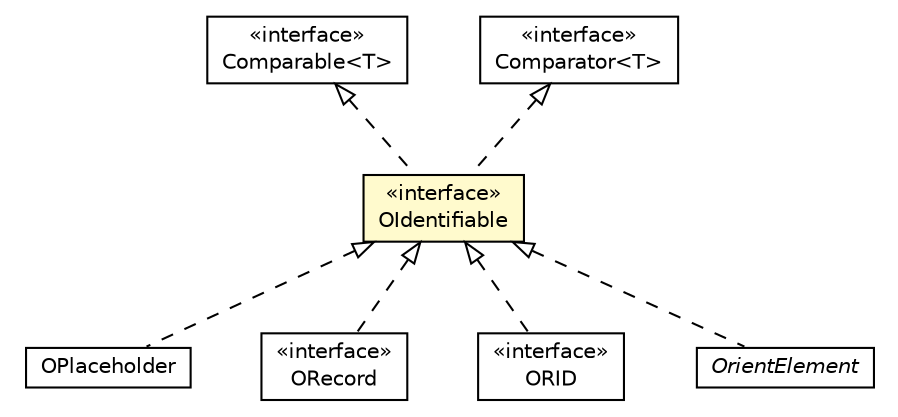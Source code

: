 #!/usr/local/bin/dot
#
# Class diagram 
# Generated by UMLGraph version R5_6-24-gf6e263 (http://www.umlgraph.org/)
#

digraph G {
	edge [fontname="Helvetica",fontsize=10,labelfontname="Helvetica",labelfontsize=10];
	node [fontname="Helvetica",fontsize=10,shape=plaintext];
	nodesep=0.25;
	ranksep=0.5;
	// com.orientechnologies.orient.core.db.record.OPlaceholder
	c3881021 [label=<<table title="com.orientechnologies.orient.core.db.record.OPlaceholder" border="0" cellborder="1" cellspacing="0" cellpadding="2" port="p" href="./OPlaceholder.html">
		<tr><td><table border="0" cellspacing="0" cellpadding="1">
<tr><td align="center" balign="center"> OPlaceholder </td></tr>
		</table></td></tr>
		</table>>, URL="./OPlaceholder.html", fontname="Helvetica", fontcolor="black", fontsize=10.0];
	// com.orientechnologies.orient.core.db.record.OIdentifiable
	c3881026 [label=<<table title="com.orientechnologies.orient.core.db.record.OIdentifiable" border="0" cellborder="1" cellspacing="0" cellpadding="2" port="p" bgcolor="lemonChiffon" href="./OIdentifiable.html">
		<tr><td><table border="0" cellspacing="0" cellpadding="1">
<tr><td align="center" balign="center"> &#171;interface&#187; </td></tr>
<tr><td align="center" balign="center"> OIdentifiable </td></tr>
		</table></td></tr>
		</table>>, URL="./OIdentifiable.html", fontname="Helvetica", fontcolor="black", fontsize=10.0];
	// com.orientechnologies.orient.core.record.ORecord
	c3881115 [label=<<table title="com.orientechnologies.orient.core.record.ORecord" border="0" cellborder="1" cellspacing="0" cellpadding="2" port="p" href="../../record/ORecord.html">
		<tr><td><table border="0" cellspacing="0" cellpadding="1">
<tr><td align="center" balign="center"> &#171;interface&#187; </td></tr>
<tr><td align="center" balign="center"> ORecord </td></tr>
		</table></td></tr>
		</table>>, URL="../../record/ORecord.html", fontname="Helvetica", fontcolor="black", fontsize=10.0];
	// com.orientechnologies.orient.core.id.ORID
	c3881285 [label=<<table title="com.orientechnologies.orient.core.id.ORID" border="0" cellborder="1" cellspacing="0" cellpadding="2" port="p" href="../../id/ORID.html">
		<tr><td><table border="0" cellspacing="0" cellpadding="1">
<tr><td align="center" balign="center"> &#171;interface&#187; </td></tr>
<tr><td align="center" balign="center"> ORID </td></tr>
		</table></td></tr>
		</table>>, URL="../../id/ORID.html", fontname="Helvetica", fontcolor="black", fontsize=10.0];
	// com.tinkerpop.blueprints.impls.orient.OrientElement
	c3883180 [label=<<table title="com.tinkerpop.blueprints.impls.orient.OrientElement" border="0" cellborder="1" cellspacing="0" cellpadding="2" port="p" href="../../../../../tinkerpop/blueprints/impls/orient/OrientElement.html">
		<tr><td><table border="0" cellspacing="0" cellpadding="1">
<tr><td align="center" balign="center"><font face="Helvetica-Oblique"> OrientElement </font></td></tr>
		</table></td></tr>
		</table>>, URL="../../../../../tinkerpop/blueprints/impls/orient/OrientElement.html", fontname="Helvetica", fontcolor="black", fontsize=10.0];
	//com.orientechnologies.orient.core.db.record.OPlaceholder implements com.orientechnologies.orient.core.db.record.OIdentifiable
	c3881026:p -> c3881021:p [dir=back,arrowtail=empty,style=dashed];
	//com.orientechnologies.orient.core.db.record.OIdentifiable implements java.lang.Comparable<T>
	c3883526:p -> c3881026:p [dir=back,arrowtail=empty,style=dashed];
	//com.orientechnologies.orient.core.db.record.OIdentifiable implements java.util.Comparator<T>
	c3883527:p -> c3881026:p [dir=back,arrowtail=empty,style=dashed];
	//com.orientechnologies.orient.core.record.ORecord implements com.orientechnologies.orient.core.db.record.OIdentifiable
	c3881026:p -> c3881115:p [dir=back,arrowtail=empty,style=dashed];
	//com.orientechnologies.orient.core.id.ORID implements com.orientechnologies.orient.core.db.record.OIdentifiable
	c3881026:p -> c3881285:p [dir=back,arrowtail=empty,style=dashed];
	//com.tinkerpop.blueprints.impls.orient.OrientElement implements com.orientechnologies.orient.core.db.record.OIdentifiable
	c3881026:p -> c3883180:p [dir=back,arrowtail=empty,style=dashed];
	// java.lang.Comparable<T>
	c3883526 [label=<<table title="java.lang.Comparable" border="0" cellborder="1" cellspacing="0" cellpadding="2" port="p" href="http://java.sun.com/j2se/1.4.2/docs/api/java/lang/Comparable.html">
		<tr><td><table border="0" cellspacing="0" cellpadding="1">
<tr><td align="center" balign="center"> &#171;interface&#187; </td></tr>
<tr><td align="center" balign="center"> Comparable&lt;T&gt; </td></tr>
		</table></td></tr>
		</table>>, URL="http://java.sun.com/j2se/1.4.2/docs/api/java/lang/Comparable.html", fontname="Helvetica", fontcolor="black", fontsize=10.0];
	// java.util.Comparator<T>
	c3883527 [label=<<table title="java.util.Comparator" border="0" cellborder="1" cellspacing="0" cellpadding="2" port="p" href="http://java.sun.com/j2se/1.4.2/docs/api/java/util/Comparator.html">
		<tr><td><table border="0" cellspacing="0" cellpadding="1">
<tr><td align="center" balign="center"> &#171;interface&#187; </td></tr>
<tr><td align="center" balign="center"> Comparator&lt;T&gt; </td></tr>
		</table></td></tr>
		</table>>, URL="http://java.sun.com/j2se/1.4.2/docs/api/java/util/Comparator.html", fontname="Helvetica", fontcolor="black", fontsize=10.0];
}

